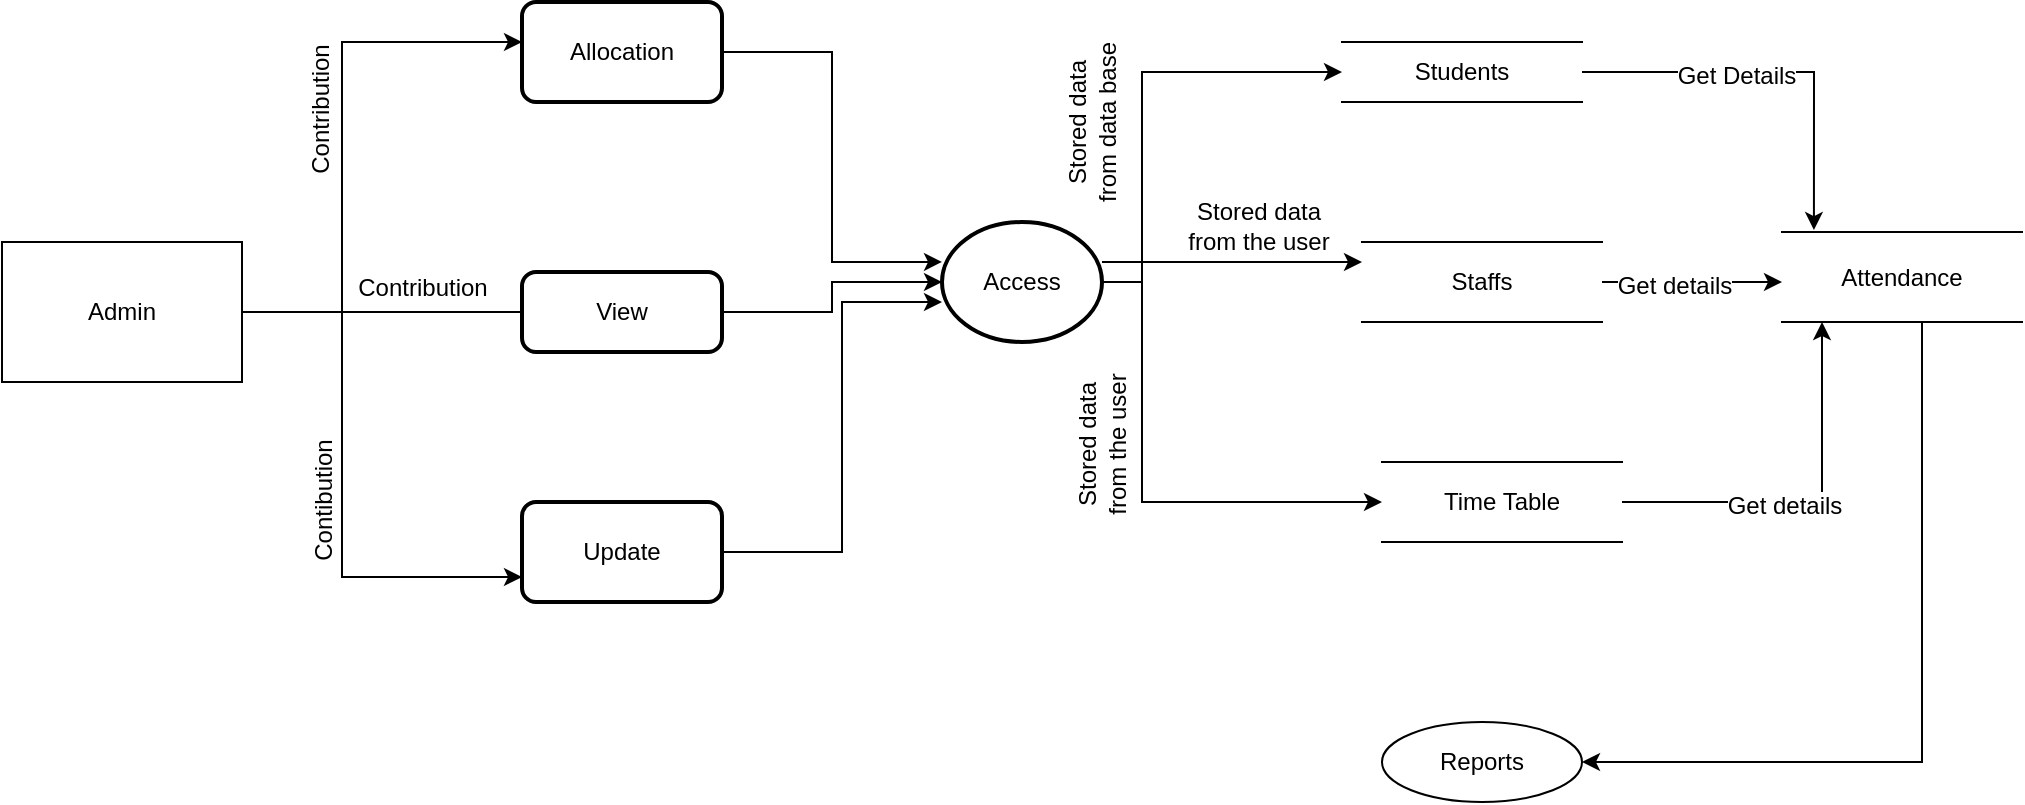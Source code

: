 <mxfile version="12.1.3" type="github" pages="1"><diagram id="4y-tl75mnuBynyloKtpX" name="Page-1"><mxGraphModel dx="806" dy="1549" grid="1" gridSize="10" guides="1" tooltips="1" connect="1" arrows="1" fold="1" page="1" pageScale="1" pageWidth="850" pageHeight="1100" math="0" shadow="0"><root><mxCell id="0"/><mxCell id="1" parent="0"/><mxCell id="B4BF43w7jIb67UoNOmWu-1" style="edgeStyle=orthogonalEdgeStyle;rounded=0;orthogonalLoop=1;jettySize=auto;html=1;entryX=0;entryY=0.5;entryDx=0;entryDy=0;" edge="1" parent="1" source="B4BF43w7jIb67UoNOmWu-7" target="B4BF43w7jIb67UoNOmWu-13"><mxGeometry relative="1" as="geometry"><mxPoint x="220" y="81" as="targetPoint"/><Array as="points"><mxPoint x="310" y="155"/><mxPoint x="310" y="155"/></Array></mxGeometry></mxCell><mxCell id="B4BF43w7jIb67UoNOmWu-2" value="Contribution" style="text;html=1;resizable=0;points=[];align=center;verticalAlign=middle;labelBackgroundColor=#ffffff;" vertex="1" connectable="0" parent="B4BF43w7jIb67UoNOmWu-1"><mxGeometry x="0.2" y="1" relative="1" as="geometry"><mxPoint x="-54" y="-11" as="offset"/></mxGeometry></mxCell><mxCell id="B4BF43w7jIb67UoNOmWu-3" style="edgeStyle=orthogonalEdgeStyle;rounded=0;orthogonalLoop=1;jettySize=auto;html=1;entryX=0;entryY=0.75;entryDx=0;entryDy=0;" edge="1" parent="1" source="B4BF43w7jIb67UoNOmWu-7" target="B4BF43w7jIb67UoNOmWu-9"><mxGeometry relative="1" as="geometry"><Array as="points"><mxPoint x="170" y="155"/><mxPoint x="170" y="288"/></Array></mxGeometry></mxCell><mxCell id="B4BF43w7jIb67UoNOmWu-4" value="Contibution" style="text;html=1;resizable=0;points=[];align=center;verticalAlign=middle;labelBackgroundColor=#ffffff;direction=south;rotation=-90;" vertex="1" connectable="0" parent="B4BF43w7jIb67UoNOmWu-3"><mxGeometry x="-0.454" y="-11" relative="1" as="geometry"><mxPoint x="2" y="70" as="offset"/></mxGeometry></mxCell><mxCell id="B4BF43w7jIb67UoNOmWu-5" style="edgeStyle=orthogonalEdgeStyle;rounded=0;orthogonalLoop=1;jettySize=auto;html=1;" edge="1" parent="1" source="B4BF43w7jIb67UoNOmWu-7" target="B4BF43w7jIb67UoNOmWu-11"><mxGeometry relative="1" as="geometry"><Array as="points"><mxPoint x="170" y="155"/><mxPoint x="170" y="20"/></Array></mxGeometry></mxCell><mxCell id="B4BF43w7jIb67UoNOmWu-6" value="Contribution" style="text;html=1;resizable=0;points=[];align=center;verticalAlign=middle;labelBackgroundColor=#ffffff;rotation=-90;" vertex="1" connectable="0" parent="B4BF43w7jIb67UoNOmWu-5"><mxGeometry x="0.244" y="-1" relative="1" as="geometry"><mxPoint x="-12" y="20" as="offset"/></mxGeometry></mxCell><UserObject label="Admin" treeRoot="1" id="B4BF43w7jIb67UoNOmWu-7"><mxCell style="whiteSpace=wrap;html=1;align=center;treeFolding=1;treeMoving=1;container=1;recursiveResize=0;" vertex="1" parent="1"><mxGeometry y="120" width="120" height="70" as="geometry"/></mxCell></UserObject><mxCell id="B4BF43w7jIb67UoNOmWu-8" style="edgeStyle=orthogonalEdgeStyle;rounded=0;orthogonalLoop=1;jettySize=auto;html=1;" edge="1" parent="1" source="B4BF43w7jIb67UoNOmWu-9" target="B4BF43w7jIb67UoNOmWu-20"><mxGeometry relative="1" as="geometry"><Array as="points"><mxPoint x="420" y="275"/><mxPoint x="420" y="150"/></Array></mxGeometry></mxCell><mxCell id="B4BF43w7jIb67UoNOmWu-9" value="Update" style="rounded=1;whiteSpace=wrap;html=1;absoluteArcSize=1;arcSize=14;strokeWidth=2;" vertex="1" parent="1"><mxGeometry x="260" y="250" width="100" height="50" as="geometry"/></mxCell><mxCell id="B4BF43w7jIb67UoNOmWu-10" style="edgeStyle=orthogonalEdgeStyle;rounded=0;orthogonalLoop=1;jettySize=auto;html=1;entryX=0;entryY=0.333;entryDx=0;entryDy=0;entryPerimeter=0;" edge="1" parent="1" source="B4BF43w7jIb67UoNOmWu-11" target="B4BF43w7jIb67UoNOmWu-20"><mxGeometry relative="1" as="geometry"/></mxCell><mxCell id="B4BF43w7jIb67UoNOmWu-11" value="Allocation" style="rounded=1;whiteSpace=wrap;html=1;absoluteArcSize=1;arcSize=14;strokeWidth=2;" vertex="1" parent="1"><mxGeometry x="260" width="100" height="50" as="geometry"/></mxCell><mxCell id="B4BF43w7jIb67UoNOmWu-12" style="edgeStyle=orthogonalEdgeStyle;rounded=0;orthogonalLoop=1;jettySize=auto;html=1;entryX=0;entryY=0.5;entryDx=0;entryDy=0;entryPerimeter=0;" edge="1" parent="1" source="B4BF43w7jIb67UoNOmWu-13" target="B4BF43w7jIb67UoNOmWu-20"><mxGeometry relative="1" as="geometry"/></mxCell><mxCell id="B4BF43w7jIb67UoNOmWu-13" value="View" style="rounded=1;whiteSpace=wrap;html=1;absoluteArcSize=1;arcSize=14;strokeWidth=2;" vertex="1" parent="1"><mxGeometry x="260" y="135" width="100" height="40" as="geometry"/></mxCell><mxCell id="B4BF43w7jIb67UoNOmWu-14" style="edgeStyle=orthogonalEdgeStyle;rounded=0;orthogonalLoop=1;jettySize=auto;html=1;entryX=0;entryY=0.5;entryDx=0;entryDy=0;" edge="1" parent="1" source="B4BF43w7jIb67UoNOmWu-20" target="B4BF43w7jIb67UoNOmWu-23"><mxGeometry relative="1" as="geometry"><Array as="points"><mxPoint x="570" y="140"/><mxPoint x="570" y="35"/></Array></mxGeometry></mxCell><mxCell id="B4BF43w7jIb67UoNOmWu-15" value="&lt;div&gt;Stored data &lt;br&gt;&lt;/div&gt;&lt;div&gt;from data base&lt;/div&gt;" style="text;html=1;resizable=0;points=[];align=center;verticalAlign=middle;labelBackgroundColor=#ffffff;rotation=-90;" vertex="1" connectable="0" parent="B4BF43w7jIb67UoNOmWu-14"><mxGeometry x="0.17" y="1" relative="1" as="geometry"><mxPoint x="-32" y="27" as="offset"/></mxGeometry></mxCell><mxCell id="B4BF43w7jIb67UoNOmWu-16" style="edgeStyle=orthogonalEdgeStyle;rounded=0;orthogonalLoop=1;jettySize=auto;html=1;" edge="1" parent="1" source="B4BF43w7jIb67UoNOmWu-20" target="B4BF43w7jIb67UoNOmWu-26"><mxGeometry relative="1" as="geometry"><Array as="points"><mxPoint x="610" y="130"/><mxPoint x="610" y="130"/></Array></mxGeometry></mxCell><mxCell id="B4BF43w7jIb67UoNOmWu-17" value="&lt;div&gt;Stored data&lt;/div&gt;&lt;div&gt;from the user&lt;br&gt;&lt;/div&gt;" style="text;html=1;resizable=0;points=[];align=center;verticalAlign=middle;labelBackgroundColor=#ffffff;" vertex="1" connectable="0" parent="B4BF43w7jIb67UoNOmWu-16"><mxGeometry x="0.273" y="-3" relative="1" as="geometry"><mxPoint x="-5" y="-21" as="offset"/></mxGeometry></mxCell><mxCell id="B4BF43w7jIb67UoNOmWu-18" style="edgeStyle=orthogonalEdgeStyle;rounded=0;orthogonalLoop=1;jettySize=auto;html=1;entryX=0;entryY=0.5;entryDx=0;entryDy=0;" edge="1" parent="1" source="B4BF43w7jIb67UoNOmWu-20" target="B4BF43w7jIb67UoNOmWu-29"><mxGeometry relative="1" as="geometry"><Array as="points"><mxPoint x="570" y="140"/><mxPoint x="570" y="250"/></Array></mxGeometry></mxCell><mxCell id="B4BF43w7jIb67UoNOmWu-19" value="&lt;div&gt;Stored data &lt;br&gt;&lt;/div&gt;&lt;div&gt;from the user&lt;/div&gt;" style="text;html=1;resizable=0;points=[];align=center;verticalAlign=middle;labelBackgroundColor=#ffffff;rotation=-90;" vertex="1" connectable="0" parent="B4BF43w7jIb67UoNOmWu-18"><mxGeometry x="0.053" y="-2" relative="1" as="geometry"><mxPoint x="-22" y="-30" as="offset"/></mxGeometry></mxCell><mxCell id="B4BF43w7jIb67UoNOmWu-20" value="Access" style="strokeWidth=2;html=1;shape=mxgraph.flowchart.start_2;whiteSpace=wrap;" vertex="1" parent="1"><mxGeometry x="470" y="110" width="80" height="60" as="geometry"/></mxCell><mxCell id="B4BF43w7jIb67UoNOmWu-21" style="edgeStyle=orthogonalEdgeStyle;rounded=0;orthogonalLoop=1;jettySize=auto;html=1;entryX=0.133;entryY=-0.022;entryDx=0;entryDy=0;entryPerimeter=0;" edge="1" parent="1" source="B4BF43w7jIb67UoNOmWu-23" target="B4BF43w7jIb67UoNOmWu-31"><mxGeometry relative="1" as="geometry"><mxPoint x="890" y="100" as="targetPoint"/><Array as="points"><mxPoint x="906" y="35"/></Array></mxGeometry></mxCell><mxCell id="B4BF43w7jIb67UoNOmWu-22" value="Get Details" style="text;html=1;resizable=0;points=[];align=center;verticalAlign=middle;labelBackgroundColor=#ffffff;" vertex="1" connectable="0" parent="B4BF43w7jIb67UoNOmWu-21"><mxGeometry x="-0.212" y="-2" relative="1" as="geometry"><mxPoint as="offset"/></mxGeometry></mxCell><mxCell id="B4BF43w7jIb67UoNOmWu-23" value="Students" style="shape=partialRectangle;whiteSpace=wrap;html=1;left=0;right=0;fillColor=none;" vertex="1" parent="1"><mxGeometry x="670" y="20" width="120" height="30" as="geometry"/></mxCell><mxCell id="B4BF43w7jIb67UoNOmWu-24" style="edgeStyle=orthogonalEdgeStyle;rounded=0;orthogonalLoop=1;jettySize=auto;html=1;" edge="1" parent="1" source="B4BF43w7jIb67UoNOmWu-26" target="B4BF43w7jIb67UoNOmWu-31"><mxGeometry relative="1" as="geometry"><Array as="points"><mxPoint x="840" y="140"/><mxPoint x="840" y="140"/></Array></mxGeometry></mxCell><mxCell id="B4BF43w7jIb67UoNOmWu-25" value="Get details" style="text;html=1;resizable=0;points=[];align=center;verticalAlign=middle;labelBackgroundColor=#ffffff;" vertex="1" connectable="0" parent="B4BF43w7jIb67UoNOmWu-24"><mxGeometry x="-0.2" y="-2" relative="1" as="geometry"><mxPoint as="offset"/></mxGeometry></mxCell><mxCell id="B4BF43w7jIb67UoNOmWu-26" value="Staffs" style="shape=partialRectangle;whiteSpace=wrap;html=1;left=0;right=0;fillColor=none;" vertex="1" parent="1"><mxGeometry x="680" y="120" width="120" height="40" as="geometry"/></mxCell><mxCell id="B4BF43w7jIb67UoNOmWu-27" style="edgeStyle=orthogonalEdgeStyle;rounded=0;orthogonalLoop=1;jettySize=auto;html=1;" edge="1" parent="1" source="B4BF43w7jIb67UoNOmWu-29"><mxGeometry relative="1" as="geometry"><mxPoint x="910" y="160" as="targetPoint"/><Array as="points"><mxPoint x="910" y="250"/></Array></mxGeometry></mxCell><mxCell id="B4BF43w7jIb67UoNOmWu-28" value="Get details" style="text;html=1;resizable=0;points=[];align=center;verticalAlign=middle;labelBackgroundColor=#ffffff;" vertex="1" connectable="0" parent="B4BF43w7jIb67UoNOmWu-27"><mxGeometry x="-0.147" y="-2" relative="1" as="geometry"><mxPoint as="offset"/></mxGeometry></mxCell><mxCell id="B4BF43w7jIb67UoNOmWu-29" value="Time Table" style="shape=partialRectangle;whiteSpace=wrap;html=1;left=0;right=0;fillColor=none;" vertex="1" parent="1"><mxGeometry x="690" y="230" width="120" height="40" as="geometry"/></mxCell><mxCell id="B4BF43w7jIb67UoNOmWu-30" style="edgeStyle=orthogonalEdgeStyle;rounded=0;orthogonalLoop=1;jettySize=auto;html=1;" edge="1" parent="1" source="B4BF43w7jIb67UoNOmWu-31" target="B4BF43w7jIb67UoNOmWu-32"><mxGeometry relative="1" as="geometry"><Array as="points"><mxPoint x="960" y="380"/></Array></mxGeometry></mxCell><mxCell id="B4BF43w7jIb67UoNOmWu-31" value="Attendance" style="shape=partialRectangle;whiteSpace=wrap;html=1;left=0;right=0;fillColor=none;" vertex="1" parent="1"><mxGeometry x="890" y="115" width="120" height="45" as="geometry"/></mxCell><mxCell id="B4BF43w7jIb67UoNOmWu-32" value="Reports" style="ellipse;whiteSpace=wrap;html=1;align=center;container=1;recursiveResize=0;treeFolding=1;treeMoving=1;" vertex="1" parent="1"><mxGeometry x="690" y="360" width="100" height="40" as="geometry"/></mxCell></root></mxGraphModel></diagram></mxfile>